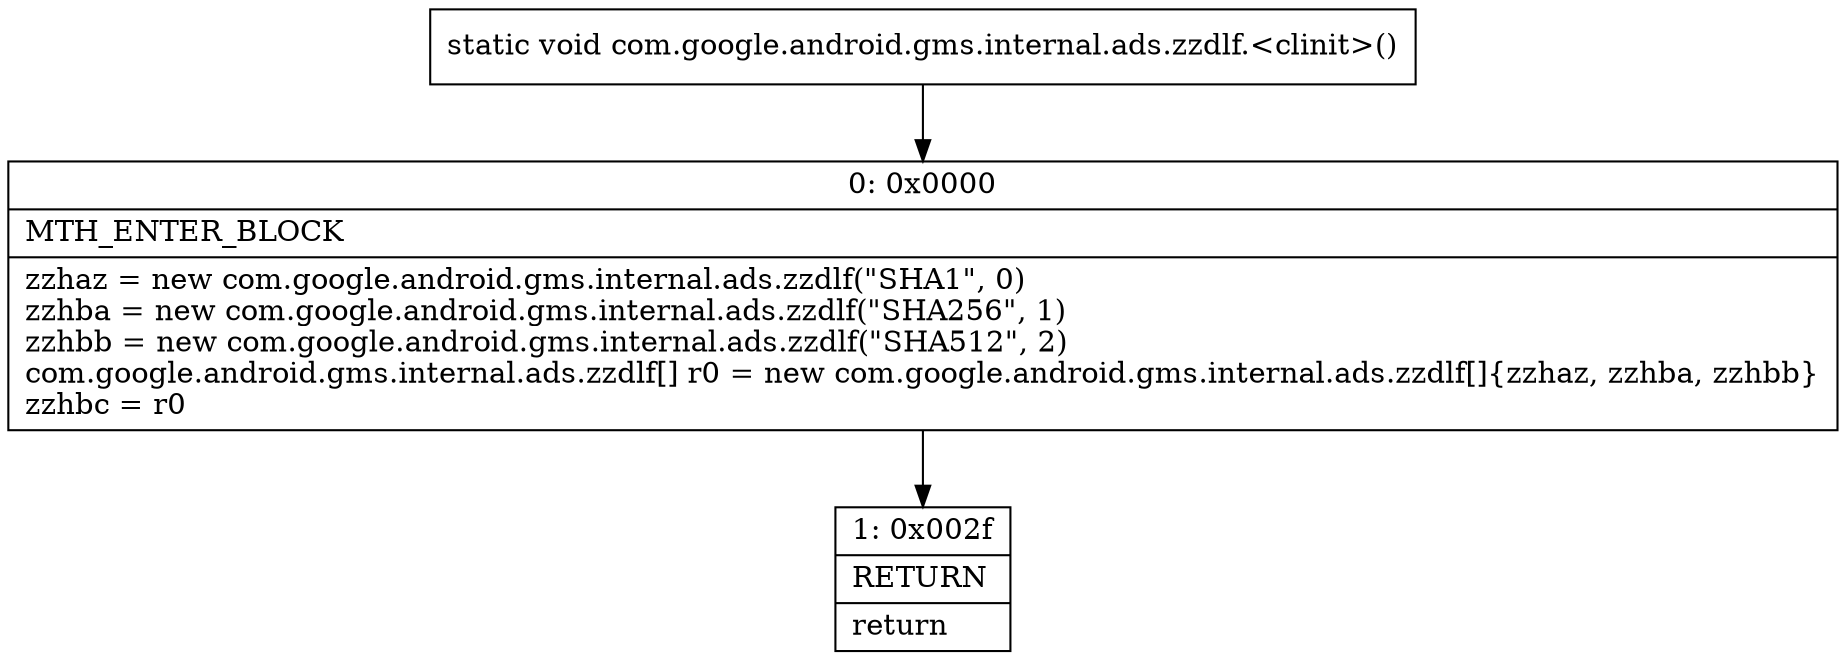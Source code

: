 digraph "CFG forcom.google.android.gms.internal.ads.zzdlf.\<clinit\>()V" {
Node_0 [shape=record,label="{0\:\ 0x0000|MTH_ENTER_BLOCK\l|zzhaz = new com.google.android.gms.internal.ads.zzdlf(\"SHA1\", 0)\lzzhba = new com.google.android.gms.internal.ads.zzdlf(\"SHA256\", 1)\lzzhbb = new com.google.android.gms.internal.ads.zzdlf(\"SHA512\", 2)\lcom.google.android.gms.internal.ads.zzdlf[] r0 = new com.google.android.gms.internal.ads.zzdlf[]\{zzhaz, zzhba, zzhbb\}\lzzhbc = r0\l}"];
Node_1 [shape=record,label="{1\:\ 0x002f|RETURN\l|return\l}"];
MethodNode[shape=record,label="{static void com.google.android.gms.internal.ads.zzdlf.\<clinit\>() }"];
MethodNode -> Node_0;
Node_0 -> Node_1;
}

